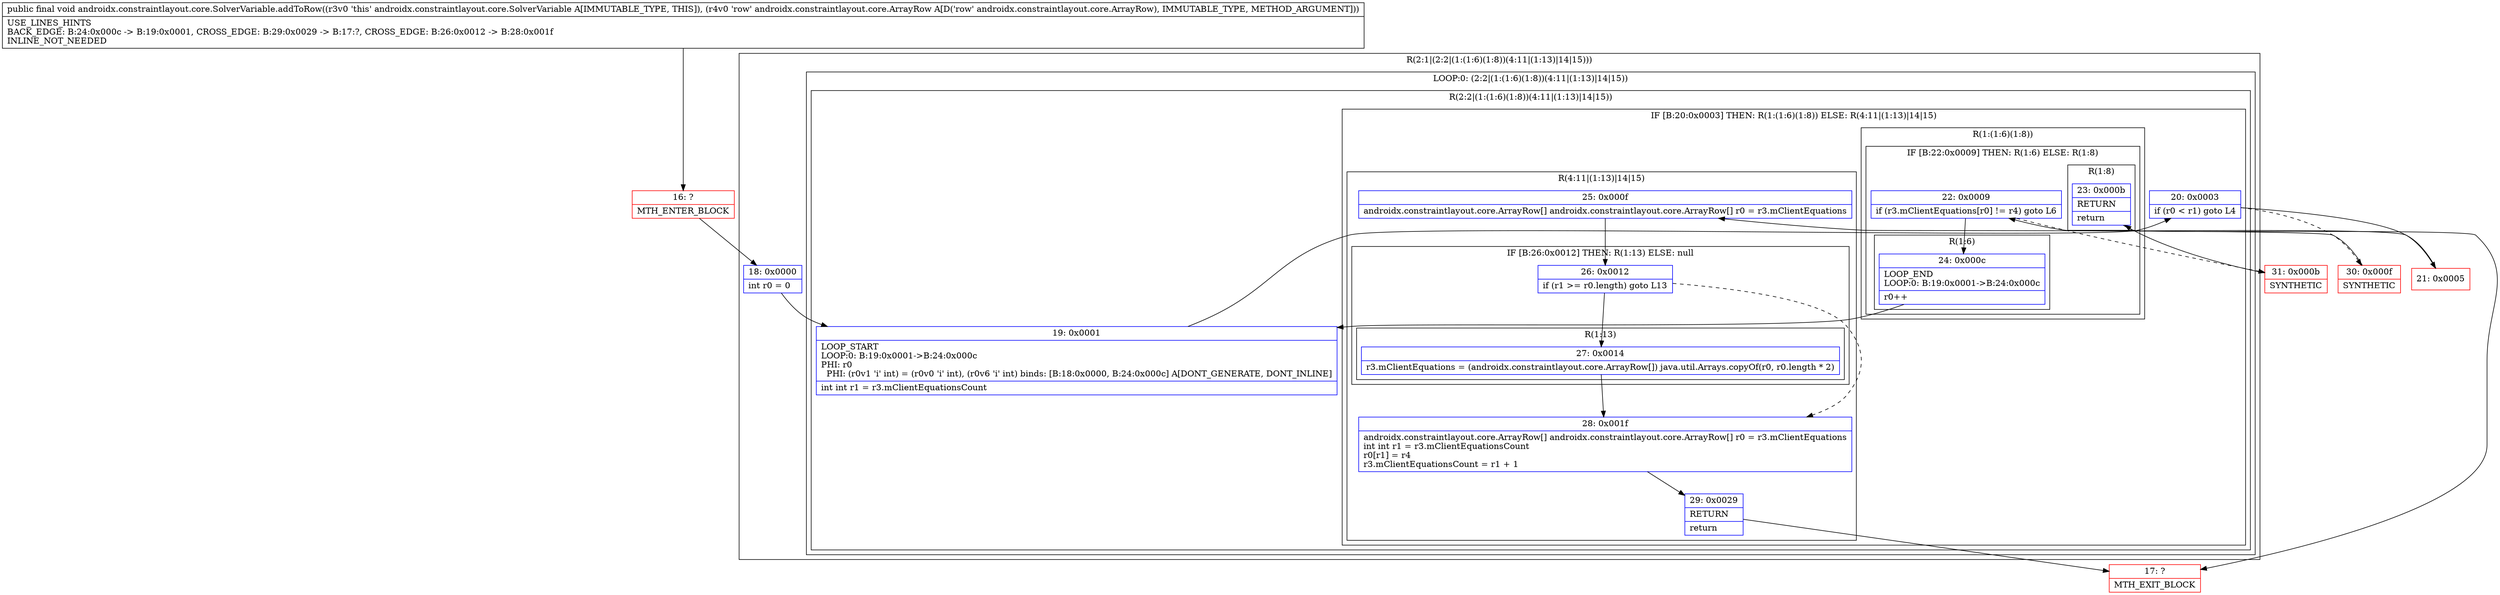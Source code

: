 digraph "CFG forandroidx.constraintlayout.core.SolverVariable.addToRow(Landroidx\/constraintlayout\/core\/ArrayRow;)V" {
subgraph cluster_Region_302516110 {
label = "R(2:1|(2:2|(1:(1:6)(1:8))(4:11|(1:13)|14|15)))";
node [shape=record,color=blue];
Node_18 [shape=record,label="{18\:\ 0x0000|int r0 = 0\l}"];
subgraph cluster_LoopRegion_1569112097 {
label = "LOOP:0: (2:2|(1:(1:6)(1:8))(4:11|(1:13)|14|15))";
node [shape=record,color=blue];
subgraph cluster_Region_1111995490 {
label = "R(2:2|(1:(1:6)(1:8))(4:11|(1:13)|14|15))";
node [shape=record,color=blue];
Node_19 [shape=record,label="{19\:\ 0x0001|LOOP_START\lLOOP:0: B:19:0x0001\-\>B:24:0x000c\lPHI: r0 \l  PHI: (r0v1 'i' int) = (r0v0 'i' int), (r0v6 'i' int) binds: [B:18:0x0000, B:24:0x000c] A[DONT_GENERATE, DONT_INLINE]\l|int int r1 = r3.mClientEquationsCount\l}"];
subgraph cluster_IfRegion_1762838894 {
label = "IF [B:20:0x0003] THEN: R(1:(1:6)(1:8)) ELSE: R(4:11|(1:13)|14|15)";
node [shape=record,color=blue];
Node_20 [shape=record,label="{20\:\ 0x0003|if (r0 \< r1) goto L4\l}"];
subgraph cluster_Region_632886156 {
label = "R(1:(1:6)(1:8))";
node [shape=record,color=blue];
subgraph cluster_IfRegion_279045519 {
label = "IF [B:22:0x0009] THEN: R(1:6) ELSE: R(1:8)";
node [shape=record,color=blue];
Node_22 [shape=record,label="{22\:\ 0x0009|if (r3.mClientEquations[r0] != r4) goto L6\l}"];
subgraph cluster_Region_439270835 {
label = "R(1:6)";
node [shape=record,color=blue];
Node_24 [shape=record,label="{24\:\ 0x000c|LOOP_END\lLOOP:0: B:19:0x0001\-\>B:24:0x000c\l|r0++\l}"];
}
subgraph cluster_Region_1992325441 {
label = "R(1:8)";
node [shape=record,color=blue];
Node_23 [shape=record,label="{23\:\ 0x000b|RETURN\l|return\l}"];
}
}
}
subgraph cluster_Region_1380827094 {
label = "R(4:11|(1:13)|14|15)";
node [shape=record,color=blue];
Node_25 [shape=record,label="{25\:\ 0x000f|androidx.constraintlayout.core.ArrayRow[] androidx.constraintlayout.core.ArrayRow[] r0 = r3.mClientEquations\l}"];
subgraph cluster_IfRegion_770398908 {
label = "IF [B:26:0x0012] THEN: R(1:13) ELSE: null";
node [shape=record,color=blue];
Node_26 [shape=record,label="{26\:\ 0x0012|if (r1 \>= r0.length) goto L13\l}"];
subgraph cluster_Region_1298118029 {
label = "R(1:13)";
node [shape=record,color=blue];
Node_27 [shape=record,label="{27\:\ 0x0014|r3.mClientEquations = (androidx.constraintlayout.core.ArrayRow[]) java.util.Arrays.copyOf(r0, r0.length * 2)\l}"];
}
}
Node_28 [shape=record,label="{28\:\ 0x001f|androidx.constraintlayout.core.ArrayRow[] androidx.constraintlayout.core.ArrayRow[] r0 = r3.mClientEquations\lint int r1 = r3.mClientEquationsCount\lr0[r1] = r4\lr3.mClientEquationsCount = r1 + 1\l}"];
Node_29 [shape=record,label="{29\:\ 0x0029|RETURN\l|return\l}"];
}
}
}
}
}
Node_16 [shape=record,color=red,label="{16\:\ ?|MTH_ENTER_BLOCK\l}"];
Node_21 [shape=record,color=red,label="{21\:\ 0x0005}"];
Node_31 [shape=record,color=red,label="{31\:\ 0x000b|SYNTHETIC\l}"];
Node_17 [shape=record,color=red,label="{17\:\ ?|MTH_EXIT_BLOCK\l}"];
Node_30 [shape=record,color=red,label="{30\:\ 0x000f|SYNTHETIC\l}"];
MethodNode[shape=record,label="{public final void androidx.constraintlayout.core.SolverVariable.addToRow((r3v0 'this' androidx.constraintlayout.core.SolverVariable A[IMMUTABLE_TYPE, THIS]), (r4v0 'row' androidx.constraintlayout.core.ArrayRow A[D('row' androidx.constraintlayout.core.ArrayRow), IMMUTABLE_TYPE, METHOD_ARGUMENT]))  | USE_LINES_HINTS\lBACK_EDGE: B:24:0x000c \-\> B:19:0x0001, CROSS_EDGE: B:29:0x0029 \-\> B:17:?, CROSS_EDGE: B:26:0x0012 \-\> B:28:0x001f\lINLINE_NOT_NEEDED\l}"];
MethodNode -> Node_16;Node_18 -> Node_19;
Node_19 -> Node_20;
Node_20 -> Node_21;
Node_20 -> Node_30[style=dashed];
Node_22 -> Node_24;
Node_22 -> Node_31[style=dashed];
Node_24 -> Node_19;
Node_23 -> Node_17;
Node_25 -> Node_26;
Node_26 -> Node_27;
Node_26 -> Node_28[style=dashed];
Node_27 -> Node_28;
Node_28 -> Node_29;
Node_29 -> Node_17;
Node_16 -> Node_18;
Node_21 -> Node_22;
Node_31 -> Node_23;
Node_30 -> Node_25;
}

